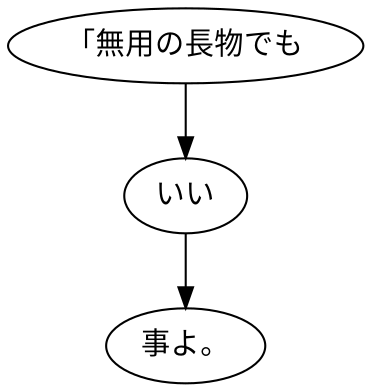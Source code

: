 digraph graph7100 {
	node0 [label="「無用の長物でも"];
	node1 [label="いい"];
	node2 [label="事よ。"];
	node0 -> node1;
	node1 -> node2;
}

